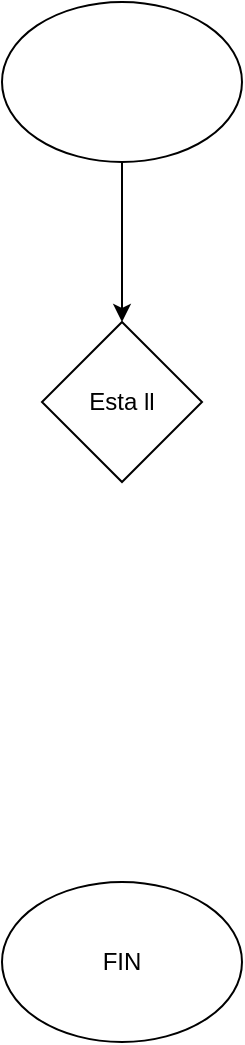 <mxfile>
    <diagram id="gUhKbrFbcXDRWEX6hEzp" name="Página-1">
        <mxGraphModel dx="844" dy="347" grid="1" gridSize="10" guides="1" tooltips="1" connect="1" arrows="1" fold="1" page="1" pageScale="1" pageWidth="827" pageHeight="1169" math="0" shadow="0">
            <root>
                <mxCell id="0"/>
                <mxCell id="1" parent="0"/>
                <mxCell id="5" value="" style="edgeStyle=none;html=1;" edge="1" parent="1" source="2" target="4">
                    <mxGeometry relative="1" as="geometry"/>
                </mxCell>
                <mxCell id="2" value="" style="ellipse;whiteSpace=wrap;html=1;" vertex="1" parent="1">
                    <mxGeometry x="370" y="310" width="120" height="80" as="geometry"/>
                </mxCell>
                <mxCell id="3" value="FIN" style="ellipse;whiteSpace=wrap;html=1;" vertex="1" parent="1">
                    <mxGeometry x="370" y="750" width="120" height="80" as="geometry"/>
                </mxCell>
                <mxCell id="4" value="Esta ll" style="rhombus;whiteSpace=wrap;html=1;" vertex="1" parent="1">
                    <mxGeometry x="390" y="470" width="80" height="80" as="geometry"/>
                </mxCell>
            </root>
        </mxGraphModel>
    </diagram>
</mxfile>